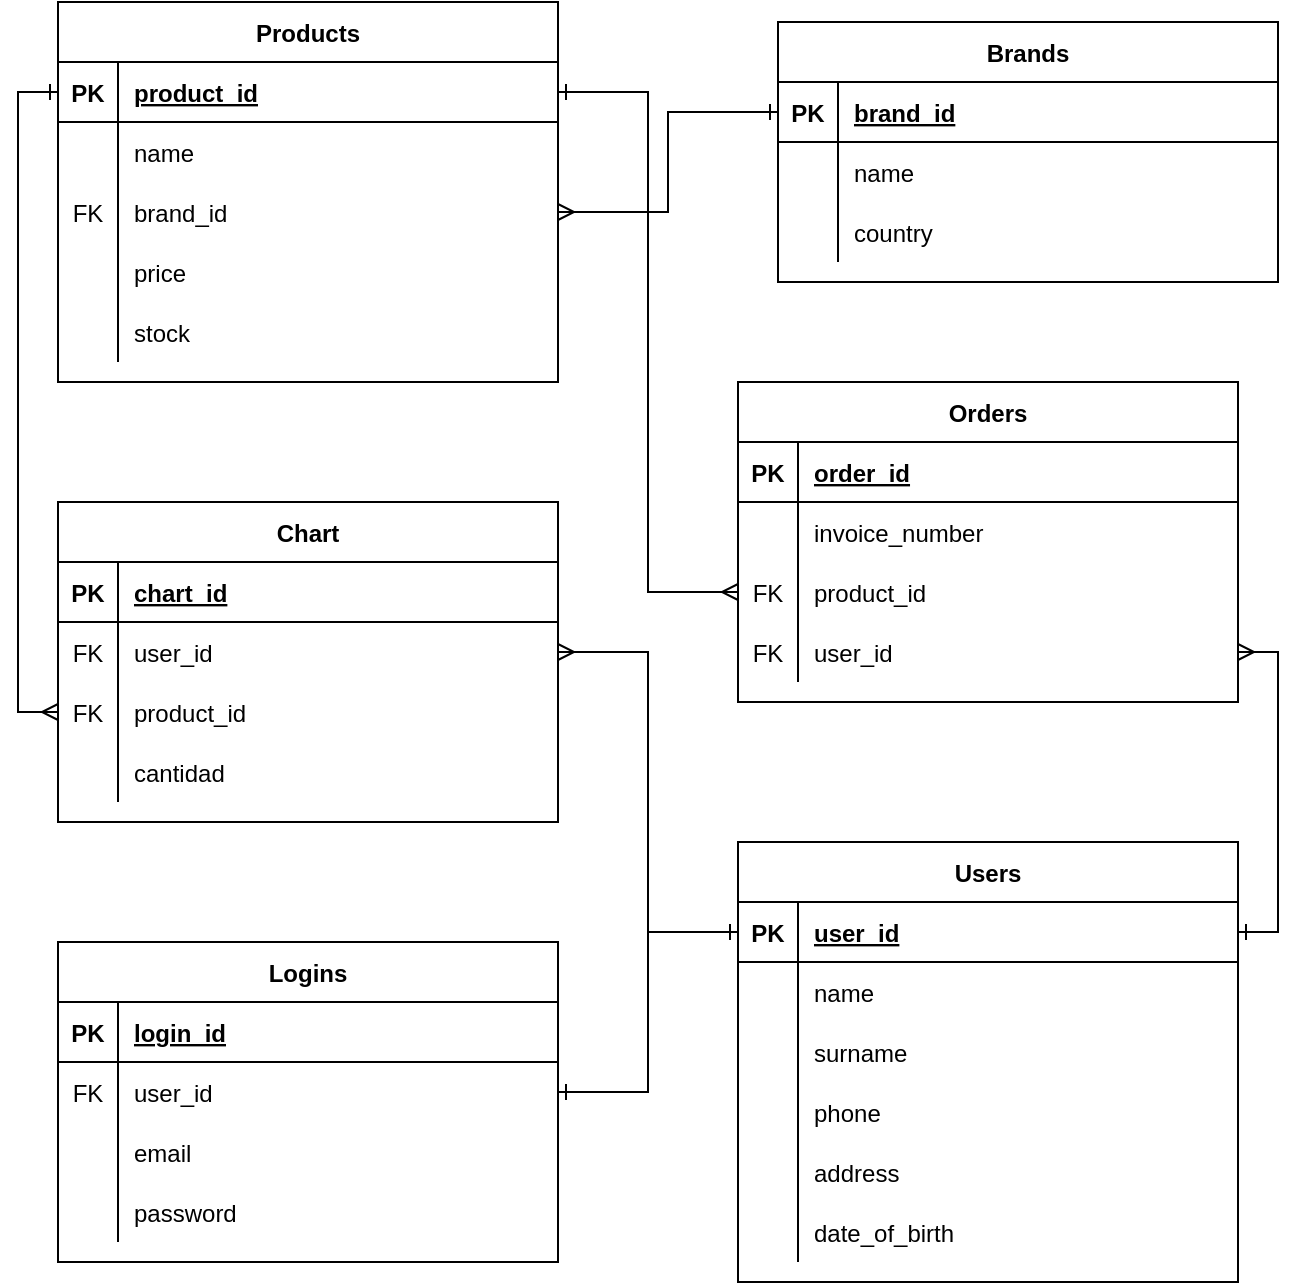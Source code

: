 <mxfile version="14.6.9" type="device"><diagram id="R2lEEEUBdFMjLlhIrx00" name="Page-1"><mxGraphModel dx="912" dy="751" grid="1" gridSize="10" guides="0" tooltips="1" connect="1" arrows="1" fold="1" page="1" pageScale="1" pageWidth="850" pageHeight="1100" math="0" shadow="0" extFonts="Permanent Marker^https://fonts.googleapis.com/css?family=Permanent+Marker"><root><mxCell id="0"/><mxCell id="1" parent="0"/><mxCell id="C-vyLk0tnHw3VtMMgP7b-2" value="Users" style="shape=table;startSize=30;container=1;collapsible=1;childLayout=tableLayout;fixedRows=1;rowLines=0;fontStyle=1;align=center;resizeLast=1;" parent="1" vertex="1"><mxGeometry x="400" y="460" width="250" height="220" as="geometry"/></mxCell><mxCell id="C-vyLk0tnHw3VtMMgP7b-3" value="" style="shape=partialRectangle;collapsible=0;dropTarget=0;pointerEvents=0;fillColor=none;points=[[0,0.5],[1,0.5]];portConstraint=eastwest;top=0;left=0;right=0;bottom=1;" parent="C-vyLk0tnHw3VtMMgP7b-2" vertex="1"><mxGeometry y="30" width="250" height="30" as="geometry"/></mxCell><mxCell id="C-vyLk0tnHw3VtMMgP7b-4" value="PK" style="shape=partialRectangle;overflow=hidden;connectable=0;fillColor=none;top=0;left=0;bottom=0;right=0;fontStyle=1;" parent="C-vyLk0tnHw3VtMMgP7b-3" vertex="1"><mxGeometry width="30" height="30" as="geometry"/></mxCell><mxCell id="C-vyLk0tnHw3VtMMgP7b-5" value="user_id" style="shape=partialRectangle;overflow=hidden;connectable=0;fillColor=none;top=0;left=0;bottom=0;right=0;align=left;spacingLeft=6;fontStyle=5;" parent="C-vyLk0tnHw3VtMMgP7b-3" vertex="1"><mxGeometry x="30" width="220" height="30" as="geometry"/></mxCell><mxCell id="C-vyLk0tnHw3VtMMgP7b-6" value="" style="shape=partialRectangle;collapsible=0;dropTarget=0;pointerEvents=0;fillColor=none;points=[[0,0.5],[1,0.5]];portConstraint=eastwest;top=0;left=0;right=0;bottom=0;" parent="C-vyLk0tnHw3VtMMgP7b-2" vertex="1"><mxGeometry y="60" width="250" height="30" as="geometry"/></mxCell><mxCell id="C-vyLk0tnHw3VtMMgP7b-7" value="" style="shape=partialRectangle;overflow=hidden;connectable=0;fillColor=none;top=0;left=0;bottom=0;right=0;" parent="C-vyLk0tnHw3VtMMgP7b-6" vertex="1"><mxGeometry width="30" height="30" as="geometry"/></mxCell><mxCell id="C-vyLk0tnHw3VtMMgP7b-8" value="name" style="shape=partialRectangle;overflow=hidden;connectable=0;fillColor=none;top=0;left=0;bottom=0;right=0;align=left;spacingLeft=6;" parent="C-vyLk0tnHw3VtMMgP7b-6" vertex="1"><mxGeometry x="30" width="220" height="30" as="geometry"/></mxCell><mxCell id="C-vyLk0tnHw3VtMMgP7b-9" value="" style="shape=partialRectangle;collapsible=0;dropTarget=0;pointerEvents=0;fillColor=none;points=[[0,0.5],[1,0.5]];portConstraint=eastwest;top=0;left=0;right=0;bottom=0;" parent="C-vyLk0tnHw3VtMMgP7b-2" vertex="1"><mxGeometry y="90" width="250" height="30" as="geometry"/></mxCell><mxCell id="C-vyLk0tnHw3VtMMgP7b-10" value="" style="shape=partialRectangle;overflow=hidden;connectable=0;fillColor=none;top=0;left=0;bottom=0;right=0;" parent="C-vyLk0tnHw3VtMMgP7b-9" vertex="1"><mxGeometry width="30" height="30" as="geometry"/></mxCell><mxCell id="C-vyLk0tnHw3VtMMgP7b-11" value="surname" style="shape=partialRectangle;overflow=hidden;connectable=0;fillColor=none;top=0;left=0;bottom=0;right=0;align=left;spacingLeft=6;" parent="C-vyLk0tnHw3VtMMgP7b-9" vertex="1"><mxGeometry x="30" width="220" height="30" as="geometry"/></mxCell><mxCell id="NZHVW-pwjsubKqUhJ8p2-7" style="shape=partialRectangle;collapsible=0;dropTarget=0;pointerEvents=0;fillColor=none;points=[[0,0.5],[1,0.5]];portConstraint=eastwest;top=0;left=0;right=0;bottom=0;" vertex="1" parent="C-vyLk0tnHw3VtMMgP7b-2"><mxGeometry y="120" width="250" height="30" as="geometry"/></mxCell><mxCell id="NZHVW-pwjsubKqUhJ8p2-8" style="shape=partialRectangle;overflow=hidden;connectable=0;fillColor=none;top=0;left=0;bottom=0;right=0;" vertex="1" parent="NZHVW-pwjsubKqUhJ8p2-7"><mxGeometry width="30" height="30" as="geometry"/></mxCell><mxCell id="NZHVW-pwjsubKqUhJ8p2-9" value="phone" style="shape=partialRectangle;overflow=hidden;connectable=0;fillColor=none;top=0;left=0;bottom=0;right=0;align=left;spacingLeft=6;" vertex="1" parent="NZHVW-pwjsubKqUhJ8p2-7"><mxGeometry x="30" width="220" height="30" as="geometry"/></mxCell><mxCell id="NZHVW-pwjsubKqUhJ8p2-10" style="shape=partialRectangle;collapsible=0;dropTarget=0;pointerEvents=0;fillColor=none;points=[[0,0.5],[1,0.5]];portConstraint=eastwest;top=0;left=0;right=0;bottom=0;" vertex="1" parent="C-vyLk0tnHw3VtMMgP7b-2"><mxGeometry y="150" width="250" height="30" as="geometry"/></mxCell><mxCell id="NZHVW-pwjsubKqUhJ8p2-11" style="shape=partialRectangle;overflow=hidden;connectable=0;fillColor=none;top=0;left=0;bottom=0;right=0;" vertex="1" parent="NZHVW-pwjsubKqUhJ8p2-10"><mxGeometry width="30" height="30" as="geometry"/></mxCell><mxCell id="NZHVW-pwjsubKqUhJ8p2-12" value="address" style="shape=partialRectangle;overflow=hidden;connectable=0;fillColor=none;top=0;left=0;bottom=0;right=0;align=left;spacingLeft=6;" vertex="1" parent="NZHVW-pwjsubKqUhJ8p2-10"><mxGeometry x="30" width="220" height="30" as="geometry"/></mxCell><mxCell id="NZHVW-pwjsubKqUhJ8p2-13" style="shape=partialRectangle;collapsible=0;dropTarget=0;pointerEvents=0;fillColor=none;points=[[0,0.5],[1,0.5]];portConstraint=eastwest;top=0;left=0;right=0;bottom=0;" vertex="1" parent="C-vyLk0tnHw3VtMMgP7b-2"><mxGeometry y="180" width="250" height="30" as="geometry"/></mxCell><mxCell id="NZHVW-pwjsubKqUhJ8p2-14" style="shape=partialRectangle;overflow=hidden;connectable=0;fillColor=none;top=0;left=0;bottom=0;right=0;" vertex="1" parent="NZHVW-pwjsubKqUhJ8p2-13"><mxGeometry width="30" height="30" as="geometry"/></mxCell><mxCell id="NZHVW-pwjsubKqUhJ8p2-15" value="date_of_birth" style="shape=partialRectangle;overflow=hidden;connectable=0;fillColor=none;top=0;left=0;bottom=0;right=0;align=left;spacingLeft=6;" vertex="1" parent="NZHVW-pwjsubKqUhJ8p2-13"><mxGeometry x="30" width="220" height="30" as="geometry"/></mxCell><mxCell id="C-vyLk0tnHw3VtMMgP7b-13" value="Products" style="shape=table;startSize=30;container=1;collapsible=1;childLayout=tableLayout;fixedRows=1;rowLines=0;fontStyle=1;align=center;resizeLast=1;" parent="1" vertex="1"><mxGeometry x="60" y="40" width="250" height="190" as="geometry"/></mxCell><mxCell id="C-vyLk0tnHw3VtMMgP7b-14" value="" style="shape=partialRectangle;collapsible=0;dropTarget=0;pointerEvents=0;fillColor=none;points=[[0,0.5],[1,0.5]];portConstraint=eastwest;top=0;left=0;right=0;bottom=1;" parent="C-vyLk0tnHw3VtMMgP7b-13" vertex="1"><mxGeometry y="30" width="250" height="30" as="geometry"/></mxCell><mxCell id="C-vyLk0tnHw3VtMMgP7b-15" value="PK" style="shape=partialRectangle;overflow=hidden;connectable=0;fillColor=none;top=0;left=0;bottom=0;right=0;fontStyle=1;" parent="C-vyLk0tnHw3VtMMgP7b-14" vertex="1"><mxGeometry width="30" height="30" as="geometry"/></mxCell><mxCell id="C-vyLk0tnHw3VtMMgP7b-16" value="product_id" style="shape=partialRectangle;overflow=hidden;connectable=0;fillColor=none;top=0;left=0;bottom=0;right=0;align=left;spacingLeft=6;fontStyle=5;" parent="C-vyLk0tnHw3VtMMgP7b-14" vertex="1"><mxGeometry x="30" width="220" height="30" as="geometry"/></mxCell><mxCell id="C-vyLk0tnHw3VtMMgP7b-17" value="" style="shape=partialRectangle;collapsible=0;dropTarget=0;pointerEvents=0;fillColor=none;points=[[0,0.5],[1,0.5]];portConstraint=eastwest;top=0;left=0;right=0;bottom=0;" parent="C-vyLk0tnHw3VtMMgP7b-13" vertex="1"><mxGeometry y="60" width="250" height="30" as="geometry"/></mxCell><mxCell id="C-vyLk0tnHw3VtMMgP7b-18" value="" style="shape=partialRectangle;overflow=hidden;connectable=0;fillColor=none;top=0;left=0;bottom=0;right=0;" parent="C-vyLk0tnHw3VtMMgP7b-17" vertex="1"><mxGeometry width="30" height="30" as="geometry"/></mxCell><mxCell id="C-vyLk0tnHw3VtMMgP7b-19" value="name" style="shape=partialRectangle;overflow=hidden;connectable=0;fillColor=none;top=0;left=0;bottom=0;right=0;align=left;spacingLeft=6;" parent="C-vyLk0tnHw3VtMMgP7b-17" vertex="1"><mxGeometry x="30" width="220" height="30" as="geometry"/></mxCell><mxCell id="C-vyLk0tnHw3VtMMgP7b-20" value="" style="shape=partialRectangle;collapsible=0;dropTarget=0;pointerEvents=0;fillColor=none;points=[[0,0.5],[1,0.5]];portConstraint=eastwest;top=0;left=0;right=0;bottom=0;" parent="C-vyLk0tnHw3VtMMgP7b-13" vertex="1"><mxGeometry y="90" width="250" height="30" as="geometry"/></mxCell><mxCell id="C-vyLk0tnHw3VtMMgP7b-21" value="FK" style="shape=partialRectangle;overflow=hidden;connectable=0;fillColor=none;top=0;left=0;bottom=0;right=0;" parent="C-vyLk0tnHw3VtMMgP7b-20" vertex="1"><mxGeometry width="30" height="30" as="geometry"/></mxCell><mxCell id="C-vyLk0tnHw3VtMMgP7b-22" value="brand_id" style="shape=partialRectangle;overflow=hidden;connectable=0;fillColor=none;top=0;left=0;bottom=0;right=0;align=left;spacingLeft=6;" parent="C-vyLk0tnHw3VtMMgP7b-20" vertex="1"><mxGeometry x="30" width="220" height="30" as="geometry"/></mxCell><mxCell id="NZHVW-pwjsubKqUhJ8p2-17" style="shape=partialRectangle;collapsible=0;dropTarget=0;pointerEvents=0;fillColor=none;points=[[0,0.5],[1,0.5]];portConstraint=eastwest;top=0;left=0;right=0;bottom=0;" vertex="1" parent="C-vyLk0tnHw3VtMMgP7b-13"><mxGeometry y="120" width="250" height="30" as="geometry"/></mxCell><mxCell id="NZHVW-pwjsubKqUhJ8p2-18" style="shape=partialRectangle;overflow=hidden;connectable=0;fillColor=none;top=0;left=0;bottom=0;right=0;" vertex="1" parent="NZHVW-pwjsubKqUhJ8p2-17"><mxGeometry width="30" height="30" as="geometry"/></mxCell><mxCell id="NZHVW-pwjsubKqUhJ8p2-19" value="price" style="shape=partialRectangle;overflow=hidden;connectable=0;fillColor=none;top=0;left=0;bottom=0;right=0;align=left;spacingLeft=6;" vertex="1" parent="NZHVW-pwjsubKqUhJ8p2-17"><mxGeometry x="30" width="220" height="30" as="geometry"/></mxCell><mxCell id="NZHVW-pwjsubKqUhJ8p2-20" style="shape=partialRectangle;collapsible=0;dropTarget=0;pointerEvents=0;fillColor=none;points=[[0,0.5],[1,0.5]];portConstraint=eastwest;top=0;left=0;right=0;bottom=0;" vertex="1" parent="C-vyLk0tnHw3VtMMgP7b-13"><mxGeometry y="150" width="250" height="30" as="geometry"/></mxCell><mxCell id="NZHVW-pwjsubKqUhJ8p2-21" style="shape=partialRectangle;overflow=hidden;connectable=0;fillColor=none;top=0;left=0;bottom=0;right=0;" vertex="1" parent="NZHVW-pwjsubKqUhJ8p2-20"><mxGeometry width="30" height="30" as="geometry"/></mxCell><mxCell id="NZHVW-pwjsubKqUhJ8p2-22" value="stock" style="shape=partialRectangle;overflow=hidden;connectable=0;fillColor=none;top=0;left=0;bottom=0;right=0;align=left;spacingLeft=6;" vertex="1" parent="NZHVW-pwjsubKqUhJ8p2-20"><mxGeometry x="30" width="220" height="30" as="geometry"/></mxCell><mxCell id="C-vyLk0tnHw3VtMMgP7b-23" value="Logins" style="shape=table;startSize=30;container=1;collapsible=1;childLayout=tableLayout;fixedRows=1;rowLines=0;fontStyle=1;align=center;resizeLast=1;" parent="1" vertex="1"><mxGeometry x="60" y="510" width="250" height="160" as="geometry"/></mxCell><mxCell id="C-vyLk0tnHw3VtMMgP7b-24" value="" style="shape=partialRectangle;collapsible=0;dropTarget=0;pointerEvents=0;fillColor=none;points=[[0,0.5],[1,0.5]];portConstraint=eastwest;top=0;left=0;right=0;bottom=1;" parent="C-vyLk0tnHw3VtMMgP7b-23" vertex="1"><mxGeometry y="30" width="250" height="30" as="geometry"/></mxCell><mxCell id="C-vyLk0tnHw3VtMMgP7b-25" value="PK" style="shape=partialRectangle;overflow=hidden;connectable=0;fillColor=none;top=0;left=0;bottom=0;right=0;fontStyle=1;" parent="C-vyLk0tnHw3VtMMgP7b-24" vertex="1"><mxGeometry width="30" height="30" as="geometry"/></mxCell><mxCell id="C-vyLk0tnHw3VtMMgP7b-26" value="login_id" style="shape=partialRectangle;overflow=hidden;connectable=0;fillColor=none;top=0;left=0;bottom=0;right=0;align=left;spacingLeft=6;fontStyle=5;" parent="C-vyLk0tnHw3VtMMgP7b-24" vertex="1"><mxGeometry x="30" width="220" height="30" as="geometry"/></mxCell><mxCell id="C-vyLk0tnHw3VtMMgP7b-27" value="" style="shape=partialRectangle;collapsible=0;dropTarget=0;pointerEvents=0;fillColor=none;points=[[0,0.5],[1,0.5]];portConstraint=eastwest;top=0;left=0;right=0;bottom=0;" parent="C-vyLk0tnHw3VtMMgP7b-23" vertex="1"><mxGeometry y="60" width="250" height="30" as="geometry"/></mxCell><mxCell id="C-vyLk0tnHw3VtMMgP7b-28" value="FK" style="shape=partialRectangle;overflow=hidden;connectable=0;fillColor=none;top=0;left=0;bottom=0;right=0;" parent="C-vyLk0tnHw3VtMMgP7b-27" vertex="1"><mxGeometry width="30" height="30" as="geometry"/></mxCell><mxCell id="C-vyLk0tnHw3VtMMgP7b-29" value="user_id" style="shape=partialRectangle;overflow=hidden;connectable=0;fillColor=none;top=0;left=0;bottom=0;right=0;align=left;spacingLeft=6;" parent="C-vyLk0tnHw3VtMMgP7b-27" vertex="1"><mxGeometry x="30" width="220" height="30" as="geometry"/></mxCell><mxCell id="NZHVW-pwjsubKqUhJ8p2-1" style="shape=partialRectangle;collapsible=0;dropTarget=0;pointerEvents=0;fillColor=none;points=[[0,0.5],[1,0.5]];portConstraint=eastwest;top=0;left=0;right=0;bottom=0;" vertex="1" parent="C-vyLk0tnHw3VtMMgP7b-23"><mxGeometry y="90" width="250" height="30" as="geometry"/></mxCell><mxCell id="NZHVW-pwjsubKqUhJ8p2-2" style="shape=partialRectangle;overflow=hidden;connectable=0;fillColor=none;top=0;left=0;bottom=0;right=0;" vertex="1" parent="NZHVW-pwjsubKqUhJ8p2-1"><mxGeometry width="30" height="30" as="geometry"/></mxCell><mxCell id="NZHVW-pwjsubKqUhJ8p2-3" value="email" style="shape=partialRectangle;overflow=hidden;connectable=0;fillColor=none;top=0;left=0;bottom=0;right=0;align=left;spacingLeft=6;" vertex="1" parent="NZHVW-pwjsubKqUhJ8p2-1"><mxGeometry x="30" width="220" height="30" as="geometry"/></mxCell><mxCell id="NZHVW-pwjsubKqUhJ8p2-4" style="shape=partialRectangle;collapsible=0;dropTarget=0;pointerEvents=0;fillColor=none;points=[[0,0.5],[1,0.5]];portConstraint=eastwest;top=0;left=0;right=0;bottom=0;" vertex="1" parent="C-vyLk0tnHw3VtMMgP7b-23"><mxGeometry y="120" width="250" height="30" as="geometry"/></mxCell><mxCell id="NZHVW-pwjsubKqUhJ8p2-5" style="shape=partialRectangle;overflow=hidden;connectable=0;fillColor=none;top=0;left=0;bottom=0;right=0;" vertex="1" parent="NZHVW-pwjsubKqUhJ8p2-4"><mxGeometry width="30" height="30" as="geometry"/></mxCell><mxCell id="NZHVW-pwjsubKqUhJ8p2-6" value="password" style="shape=partialRectangle;overflow=hidden;connectable=0;fillColor=none;top=0;left=0;bottom=0;right=0;align=left;spacingLeft=6;" vertex="1" parent="NZHVW-pwjsubKqUhJ8p2-4"><mxGeometry x="30" width="220" height="30" as="geometry"/></mxCell><mxCell id="NZHVW-pwjsubKqUhJ8p2-23" value="Brands" style="shape=table;startSize=30;container=1;collapsible=1;childLayout=tableLayout;fixedRows=1;rowLines=0;fontStyle=1;align=center;resizeLast=1;" vertex="1" parent="1"><mxGeometry x="420" y="50" width="250" height="130" as="geometry"/></mxCell><mxCell id="NZHVW-pwjsubKqUhJ8p2-24" value="" style="shape=partialRectangle;collapsible=0;dropTarget=0;pointerEvents=0;fillColor=none;points=[[0,0.5],[1,0.5]];portConstraint=eastwest;top=0;left=0;right=0;bottom=1;" vertex="1" parent="NZHVW-pwjsubKqUhJ8p2-23"><mxGeometry y="30" width="250" height="30" as="geometry"/></mxCell><mxCell id="NZHVW-pwjsubKqUhJ8p2-25" value="PK" style="shape=partialRectangle;overflow=hidden;connectable=0;fillColor=none;top=0;left=0;bottom=0;right=0;fontStyle=1;" vertex="1" parent="NZHVW-pwjsubKqUhJ8p2-24"><mxGeometry width="30" height="30" as="geometry"/></mxCell><mxCell id="NZHVW-pwjsubKqUhJ8p2-26" value="brand_id" style="shape=partialRectangle;overflow=hidden;connectable=0;fillColor=none;top=0;left=0;bottom=0;right=0;align=left;spacingLeft=6;fontStyle=5;" vertex="1" parent="NZHVW-pwjsubKqUhJ8p2-24"><mxGeometry x="30" width="220" height="30" as="geometry"/></mxCell><mxCell id="NZHVW-pwjsubKqUhJ8p2-27" value="" style="shape=partialRectangle;collapsible=0;dropTarget=0;pointerEvents=0;fillColor=none;points=[[0,0.5],[1,0.5]];portConstraint=eastwest;top=0;left=0;right=0;bottom=0;" vertex="1" parent="NZHVW-pwjsubKqUhJ8p2-23"><mxGeometry y="60" width="250" height="30" as="geometry"/></mxCell><mxCell id="NZHVW-pwjsubKqUhJ8p2-28" value="" style="shape=partialRectangle;overflow=hidden;connectable=0;fillColor=none;top=0;left=0;bottom=0;right=0;" vertex="1" parent="NZHVW-pwjsubKqUhJ8p2-27"><mxGeometry width="30" height="30" as="geometry"/></mxCell><mxCell id="NZHVW-pwjsubKqUhJ8p2-29" value="name" style="shape=partialRectangle;overflow=hidden;connectable=0;fillColor=none;top=0;left=0;bottom=0;right=0;align=left;spacingLeft=6;" vertex="1" parent="NZHVW-pwjsubKqUhJ8p2-27"><mxGeometry x="30" width="220" height="30" as="geometry"/></mxCell><mxCell id="NZHVW-pwjsubKqUhJ8p2-30" value="" style="shape=partialRectangle;collapsible=0;dropTarget=0;pointerEvents=0;fillColor=none;points=[[0,0.5],[1,0.5]];portConstraint=eastwest;top=0;left=0;right=0;bottom=0;" vertex="1" parent="NZHVW-pwjsubKqUhJ8p2-23"><mxGeometry y="90" width="250" height="30" as="geometry"/></mxCell><mxCell id="NZHVW-pwjsubKqUhJ8p2-31" value="" style="shape=partialRectangle;overflow=hidden;connectable=0;fillColor=none;top=0;left=0;bottom=0;right=0;" vertex="1" parent="NZHVW-pwjsubKqUhJ8p2-30"><mxGeometry width="30" height="30" as="geometry"/></mxCell><mxCell id="NZHVW-pwjsubKqUhJ8p2-32" value="country" style="shape=partialRectangle;overflow=hidden;connectable=0;fillColor=none;top=0;left=0;bottom=0;right=0;align=left;spacingLeft=6;" vertex="1" parent="NZHVW-pwjsubKqUhJ8p2-30"><mxGeometry x="30" width="220" height="30" as="geometry"/></mxCell><mxCell id="NZHVW-pwjsubKqUhJ8p2-39" value="Chart" style="shape=table;startSize=30;container=1;collapsible=1;childLayout=tableLayout;fixedRows=1;rowLines=0;fontStyle=1;align=center;resizeLast=1;" vertex="1" parent="1"><mxGeometry x="60" y="290" width="250" height="160" as="geometry"/></mxCell><mxCell id="NZHVW-pwjsubKqUhJ8p2-40" value="" style="shape=partialRectangle;collapsible=0;dropTarget=0;pointerEvents=0;fillColor=none;points=[[0,0.5],[1,0.5]];portConstraint=eastwest;top=0;left=0;right=0;bottom=1;" vertex="1" parent="NZHVW-pwjsubKqUhJ8p2-39"><mxGeometry y="30" width="250" height="30" as="geometry"/></mxCell><mxCell id="NZHVW-pwjsubKqUhJ8p2-41" value="PK" style="shape=partialRectangle;overflow=hidden;connectable=0;fillColor=none;top=0;left=0;bottom=0;right=0;fontStyle=1;" vertex="1" parent="NZHVW-pwjsubKqUhJ8p2-40"><mxGeometry width="30" height="30" as="geometry"/></mxCell><mxCell id="NZHVW-pwjsubKqUhJ8p2-42" value="chart_id" style="shape=partialRectangle;overflow=hidden;connectable=0;fillColor=none;top=0;left=0;bottom=0;right=0;align=left;spacingLeft=6;fontStyle=5;" vertex="1" parent="NZHVW-pwjsubKqUhJ8p2-40"><mxGeometry x="30" width="220" height="30" as="geometry"/></mxCell><mxCell id="NZHVW-pwjsubKqUhJ8p2-43" value="" style="shape=partialRectangle;collapsible=0;dropTarget=0;pointerEvents=0;fillColor=none;points=[[0,0.5],[1,0.5]];portConstraint=eastwest;top=0;left=0;right=0;bottom=0;" vertex="1" parent="NZHVW-pwjsubKqUhJ8p2-39"><mxGeometry y="60" width="250" height="30" as="geometry"/></mxCell><mxCell id="NZHVW-pwjsubKqUhJ8p2-44" value="FK" style="shape=partialRectangle;overflow=hidden;connectable=0;fillColor=none;top=0;left=0;bottom=0;right=0;" vertex="1" parent="NZHVW-pwjsubKqUhJ8p2-43"><mxGeometry width="30" height="30" as="geometry"/></mxCell><mxCell id="NZHVW-pwjsubKqUhJ8p2-45" value="user_id" style="shape=partialRectangle;overflow=hidden;connectable=0;fillColor=none;top=0;left=0;bottom=0;right=0;align=left;spacingLeft=6;" vertex="1" parent="NZHVW-pwjsubKqUhJ8p2-43"><mxGeometry x="30" width="220" height="30" as="geometry"/></mxCell><mxCell id="NZHVW-pwjsubKqUhJ8p2-46" value="" style="shape=partialRectangle;collapsible=0;dropTarget=0;pointerEvents=0;fillColor=none;points=[[0,0.5],[1,0.5]];portConstraint=eastwest;top=0;left=0;right=0;bottom=0;" vertex="1" parent="NZHVW-pwjsubKqUhJ8p2-39"><mxGeometry y="90" width="250" height="30" as="geometry"/></mxCell><mxCell id="NZHVW-pwjsubKqUhJ8p2-47" value="FK" style="shape=partialRectangle;overflow=hidden;connectable=0;fillColor=none;top=0;left=0;bottom=0;right=0;" vertex="1" parent="NZHVW-pwjsubKqUhJ8p2-46"><mxGeometry width="30" height="30" as="geometry"/></mxCell><mxCell id="NZHVW-pwjsubKqUhJ8p2-48" value="product_id" style="shape=partialRectangle;overflow=hidden;connectable=0;fillColor=none;top=0;left=0;bottom=0;right=0;align=left;spacingLeft=6;" vertex="1" parent="NZHVW-pwjsubKqUhJ8p2-46"><mxGeometry x="30" width="220" height="30" as="geometry"/></mxCell><mxCell id="NZHVW-pwjsubKqUhJ8p2-49" style="shape=partialRectangle;collapsible=0;dropTarget=0;pointerEvents=0;fillColor=none;points=[[0,0.5],[1,0.5]];portConstraint=eastwest;top=0;left=0;right=0;bottom=0;" vertex="1" parent="NZHVW-pwjsubKqUhJ8p2-39"><mxGeometry y="120" width="250" height="30" as="geometry"/></mxCell><mxCell id="NZHVW-pwjsubKqUhJ8p2-50" style="shape=partialRectangle;overflow=hidden;connectable=0;fillColor=none;top=0;left=0;bottom=0;right=0;" vertex="1" parent="NZHVW-pwjsubKqUhJ8p2-49"><mxGeometry width="30" height="30" as="geometry"/></mxCell><mxCell id="NZHVW-pwjsubKqUhJ8p2-51" value="cantidad" style="shape=partialRectangle;overflow=hidden;connectable=0;fillColor=none;top=0;left=0;bottom=0;right=0;align=left;spacingLeft=6;" vertex="1" parent="NZHVW-pwjsubKqUhJ8p2-49"><mxGeometry x="30" width="220" height="30" as="geometry"/></mxCell><mxCell id="NZHVW-pwjsubKqUhJ8p2-52" value="Orders" style="shape=table;startSize=30;container=1;collapsible=1;childLayout=tableLayout;fixedRows=1;rowLines=0;fontStyle=1;align=center;resizeLast=1;" vertex="1" parent="1"><mxGeometry x="400" y="230" width="250" height="160" as="geometry"/></mxCell><mxCell id="NZHVW-pwjsubKqUhJ8p2-53" value="" style="shape=partialRectangle;collapsible=0;dropTarget=0;pointerEvents=0;fillColor=none;points=[[0,0.5],[1,0.5]];portConstraint=eastwest;top=0;left=0;right=0;bottom=1;" vertex="1" parent="NZHVW-pwjsubKqUhJ8p2-52"><mxGeometry y="30" width="250" height="30" as="geometry"/></mxCell><mxCell id="NZHVW-pwjsubKqUhJ8p2-54" value="PK" style="shape=partialRectangle;overflow=hidden;connectable=0;fillColor=none;top=0;left=0;bottom=0;right=0;fontStyle=1;" vertex="1" parent="NZHVW-pwjsubKqUhJ8p2-53"><mxGeometry width="30" height="30" as="geometry"/></mxCell><mxCell id="NZHVW-pwjsubKqUhJ8p2-55" value="order_id" style="shape=partialRectangle;overflow=hidden;connectable=0;fillColor=none;top=0;left=0;bottom=0;right=0;align=left;spacingLeft=6;fontStyle=5;" vertex="1" parent="NZHVW-pwjsubKqUhJ8p2-53"><mxGeometry x="30" width="220" height="30" as="geometry"/></mxCell><mxCell id="NZHVW-pwjsubKqUhJ8p2-56" value="" style="shape=partialRectangle;collapsible=0;dropTarget=0;pointerEvents=0;fillColor=none;points=[[0,0.5],[1,0.5]];portConstraint=eastwest;top=0;left=0;right=0;bottom=0;" vertex="1" parent="NZHVW-pwjsubKqUhJ8p2-52"><mxGeometry y="60" width="250" height="30" as="geometry"/></mxCell><mxCell id="NZHVW-pwjsubKqUhJ8p2-57" value="" style="shape=partialRectangle;overflow=hidden;connectable=0;fillColor=none;top=0;left=0;bottom=0;right=0;" vertex="1" parent="NZHVW-pwjsubKqUhJ8p2-56"><mxGeometry width="30" height="30" as="geometry"/></mxCell><mxCell id="NZHVW-pwjsubKqUhJ8p2-58" value="invoice_number" style="shape=partialRectangle;overflow=hidden;connectable=0;fillColor=none;top=0;left=0;bottom=0;right=0;align=left;spacingLeft=6;" vertex="1" parent="NZHVW-pwjsubKqUhJ8p2-56"><mxGeometry x="30" width="220" height="30" as="geometry"/></mxCell><mxCell id="NZHVW-pwjsubKqUhJ8p2-59" value="" style="shape=partialRectangle;collapsible=0;dropTarget=0;pointerEvents=0;fillColor=none;points=[[0,0.5],[1,0.5]];portConstraint=eastwest;top=0;left=0;right=0;bottom=0;" vertex="1" parent="NZHVW-pwjsubKqUhJ8p2-52"><mxGeometry y="90" width="250" height="30" as="geometry"/></mxCell><mxCell id="NZHVW-pwjsubKqUhJ8p2-60" value="FK" style="shape=partialRectangle;overflow=hidden;connectable=0;fillColor=none;top=0;left=0;bottom=0;right=0;" vertex="1" parent="NZHVW-pwjsubKqUhJ8p2-59"><mxGeometry width="30" height="30" as="geometry"/></mxCell><mxCell id="NZHVW-pwjsubKqUhJ8p2-61" value="product_id" style="shape=partialRectangle;overflow=hidden;connectable=0;fillColor=none;top=0;left=0;bottom=0;right=0;align=left;spacingLeft=6;" vertex="1" parent="NZHVW-pwjsubKqUhJ8p2-59"><mxGeometry x="30" width="220" height="30" as="geometry"/></mxCell><mxCell id="NZHVW-pwjsubKqUhJ8p2-62" style="shape=partialRectangle;collapsible=0;dropTarget=0;pointerEvents=0;fillColor=none;points=[[0,0.5],[1,0.5]];portConstraint=eastwest;top=0;left=0;right=0;bottom=0;" vertex="1" parent="NZHVW-pwjsubKqUhJ8p2-52"><mxGeometry y="120" width="250" height="30" as="geometry"/></mxCell><mxCell id="NZHVW-pwjsubKqUhJ8p2-63" value="FK" style="shape=partialRectangle;overflow=hidden;connectable=0;fillColor=none;top=0;left=0;bottom=0;right=0;" vertex="1" parent="NZHVW-pwjsubKqUhJ8p2-62"><mxGeometry width="30" height="30" as="geometry"/></mxCell><mxCell id="NZHVW-pwjsubKqUhJ8p2-64" value="user_id" style="shape=partialRectangle;overflow=hidden;connectable=0;fillColor=none;top=0;left=0;bottom=0;right=0;align=left;spacingLeft=6;" vertex="1" parent="NZHVW-pwjsubKqUhJ8p2-62"><mxGeometry x="30" width="220" height="30" as="geometry"/></mxCell><mxCell id="NZHVW-pwjsubKqUhJ8p2-65" style="edgeStyle=orthogonalEdgeStyle;rounded=0;orthogonalLoop=1;jettySize=auto;html=1;endArrow=ERmany;endFill=0;startArrow=ERone;startFill=0;" edge="1" parent="1" source="NZHVW-pwjsubKqUhJ8p2-24" target="C-vyLk0tnHw3VtMMgP7b-20"><mxGeometry relative="1" as="geometry"/></mxCell><mxCell id="NZHVW-pwjsubKqUhJ8p2-66" style="edgeStyle=orthogonalEdgeStyle;rounded=0;orthogonalLoop=1;jettySize=auto;html=1;exitX=0;exitY=0.5;exitDx=0;exitDy=0;entryX=0;entryY=0.5;entryDx=0;entryDy=0;startArrow=ERone;startFill=0;endArrow=ERmany;endFill=0;" edge="1" parent="1" source="C-vyLk0tnHw3VtMMgP7b-14" target="NZHVW-pwjsubKqUhJ8p2-46"><mxGeometry relative="1" as="geometry"/></mxCell><mxCell id="NZHVW-pwjsubKqUhJ8p2-68" style="edgeStyle=orthogonalEdgeStyle;rounded=0;orthogonalLoop=1;jettySize=auto;html=1;exitX=0;exitY=0.5;exitDx=0;exitDy=0;entryX=1;entryY=0.5;entryDx=0;entryDy=0;startArrow=ERone;startFill=0;endArrow=ERmany;endFill=0;" edge="1" parent="1" source="C-vyLk0tnHw3VtMMgP7b-3" target="NZHVW-pwjsubKqUhJ8p2-43"><mxGeometry relative="1" as="geometry"/></mxCell><mxCell id="NZHVW-pwjsubKqUhJ8p2-69" style="edgeStyle=orthogonalEdgeStyle;rounded=0;orthogonalLoop=1;jettySize=auto;html=1;exitX=1;exitY=0.5;exitDx=0;exitDy=0;entryX=0;entryY=0.5;entryDx=0;entryDy=0;startArrow=ERone;startFill=0;endArrow=ERone;endFill=0;" edge="1" parent="1" source="C-vyLk0tnHw3VtMMgP7b-27" target="C-vyLk0tnHw3VtMMgP7b-3"><mxGeometry relative="1" as="geometry"/></mxCell><mxCell id="NZHVW-pwjsubKqUhJ8p2-71" style="edgeStyle=orthogonalEdgeStyle;rounded=0;orthogonalLoop=1;jettySize=auto;html=1;exitX=1;exitY=0.5;exitDx=0;exitDy=0;entryX=1;entryY=0.5;entryDx=0;entryDy=0;startArrow=ERone;startFill=0;endArrow=ERmany;endFill=0;" edge="1" parent="1" source="C-vyLk0tnHw3VtMMgP7b-3" target="NZHVW-pwjsubKqUhJ8p2-62"><mxGeometry relative="1" as="geometry"/></mxCell><mxCell id="NZHVW-pwjsubKqUhJ8p2-72" style="edgeStyle=orthogonalEdgeStyle;rounded=0;orthogonalLoop=1;jettySize=auto;html=1;exitX=1;exitY=0.5;exitDx=0;exitDy=0;entryX=0;entryY=0.5;entryDx=0;entryDy=0;startArrow=ERone;startFill=0;endArrow=ERmany;endFill=0;" edge="1" parent="1" source="C-vyLk0tnHw3VtMMgP7b-14" target="NZHVW-pwjsubKqUhJ8p2-59"><mxGeometry relative="1" as="geometry"/></mxCell></root></mxGraphModel></diagram></mxfile>